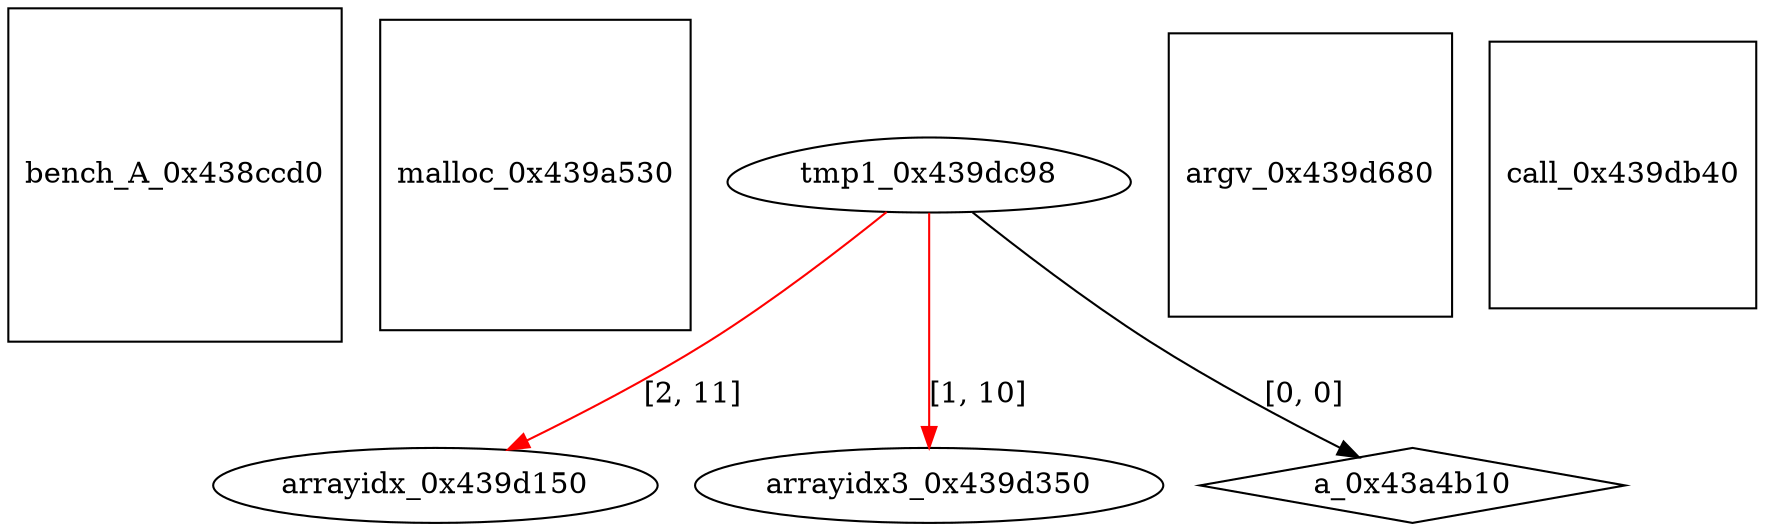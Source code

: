 digraph grafico {
"bench_A_0x438ccd0" [shape=square];
"malloc_0x439a530" [shape=square];
"arrayidx_0x439d150" [shape=ellipse];
"tmp1_0x439dc98" -> "arrayidx_0x439d150" [label="[2, 11]",color=red];
"arrayidx3_0x439d350" [shape=ellipse];
"tmp1_0x439dc98" -> "arrayidx3_0x439d350" [label="[1, 10]",color=red];
"argv_0x439d680" [shape=square];
"call_0x439db40" [shape=square];
"tmp1_0x439dc98" [shape=egg];
"a_0x43a4b10" [shape=diamond];
"tmp1_0x439dc98" -> "a_0x43a4b10" [label="[0, 0]"];
}